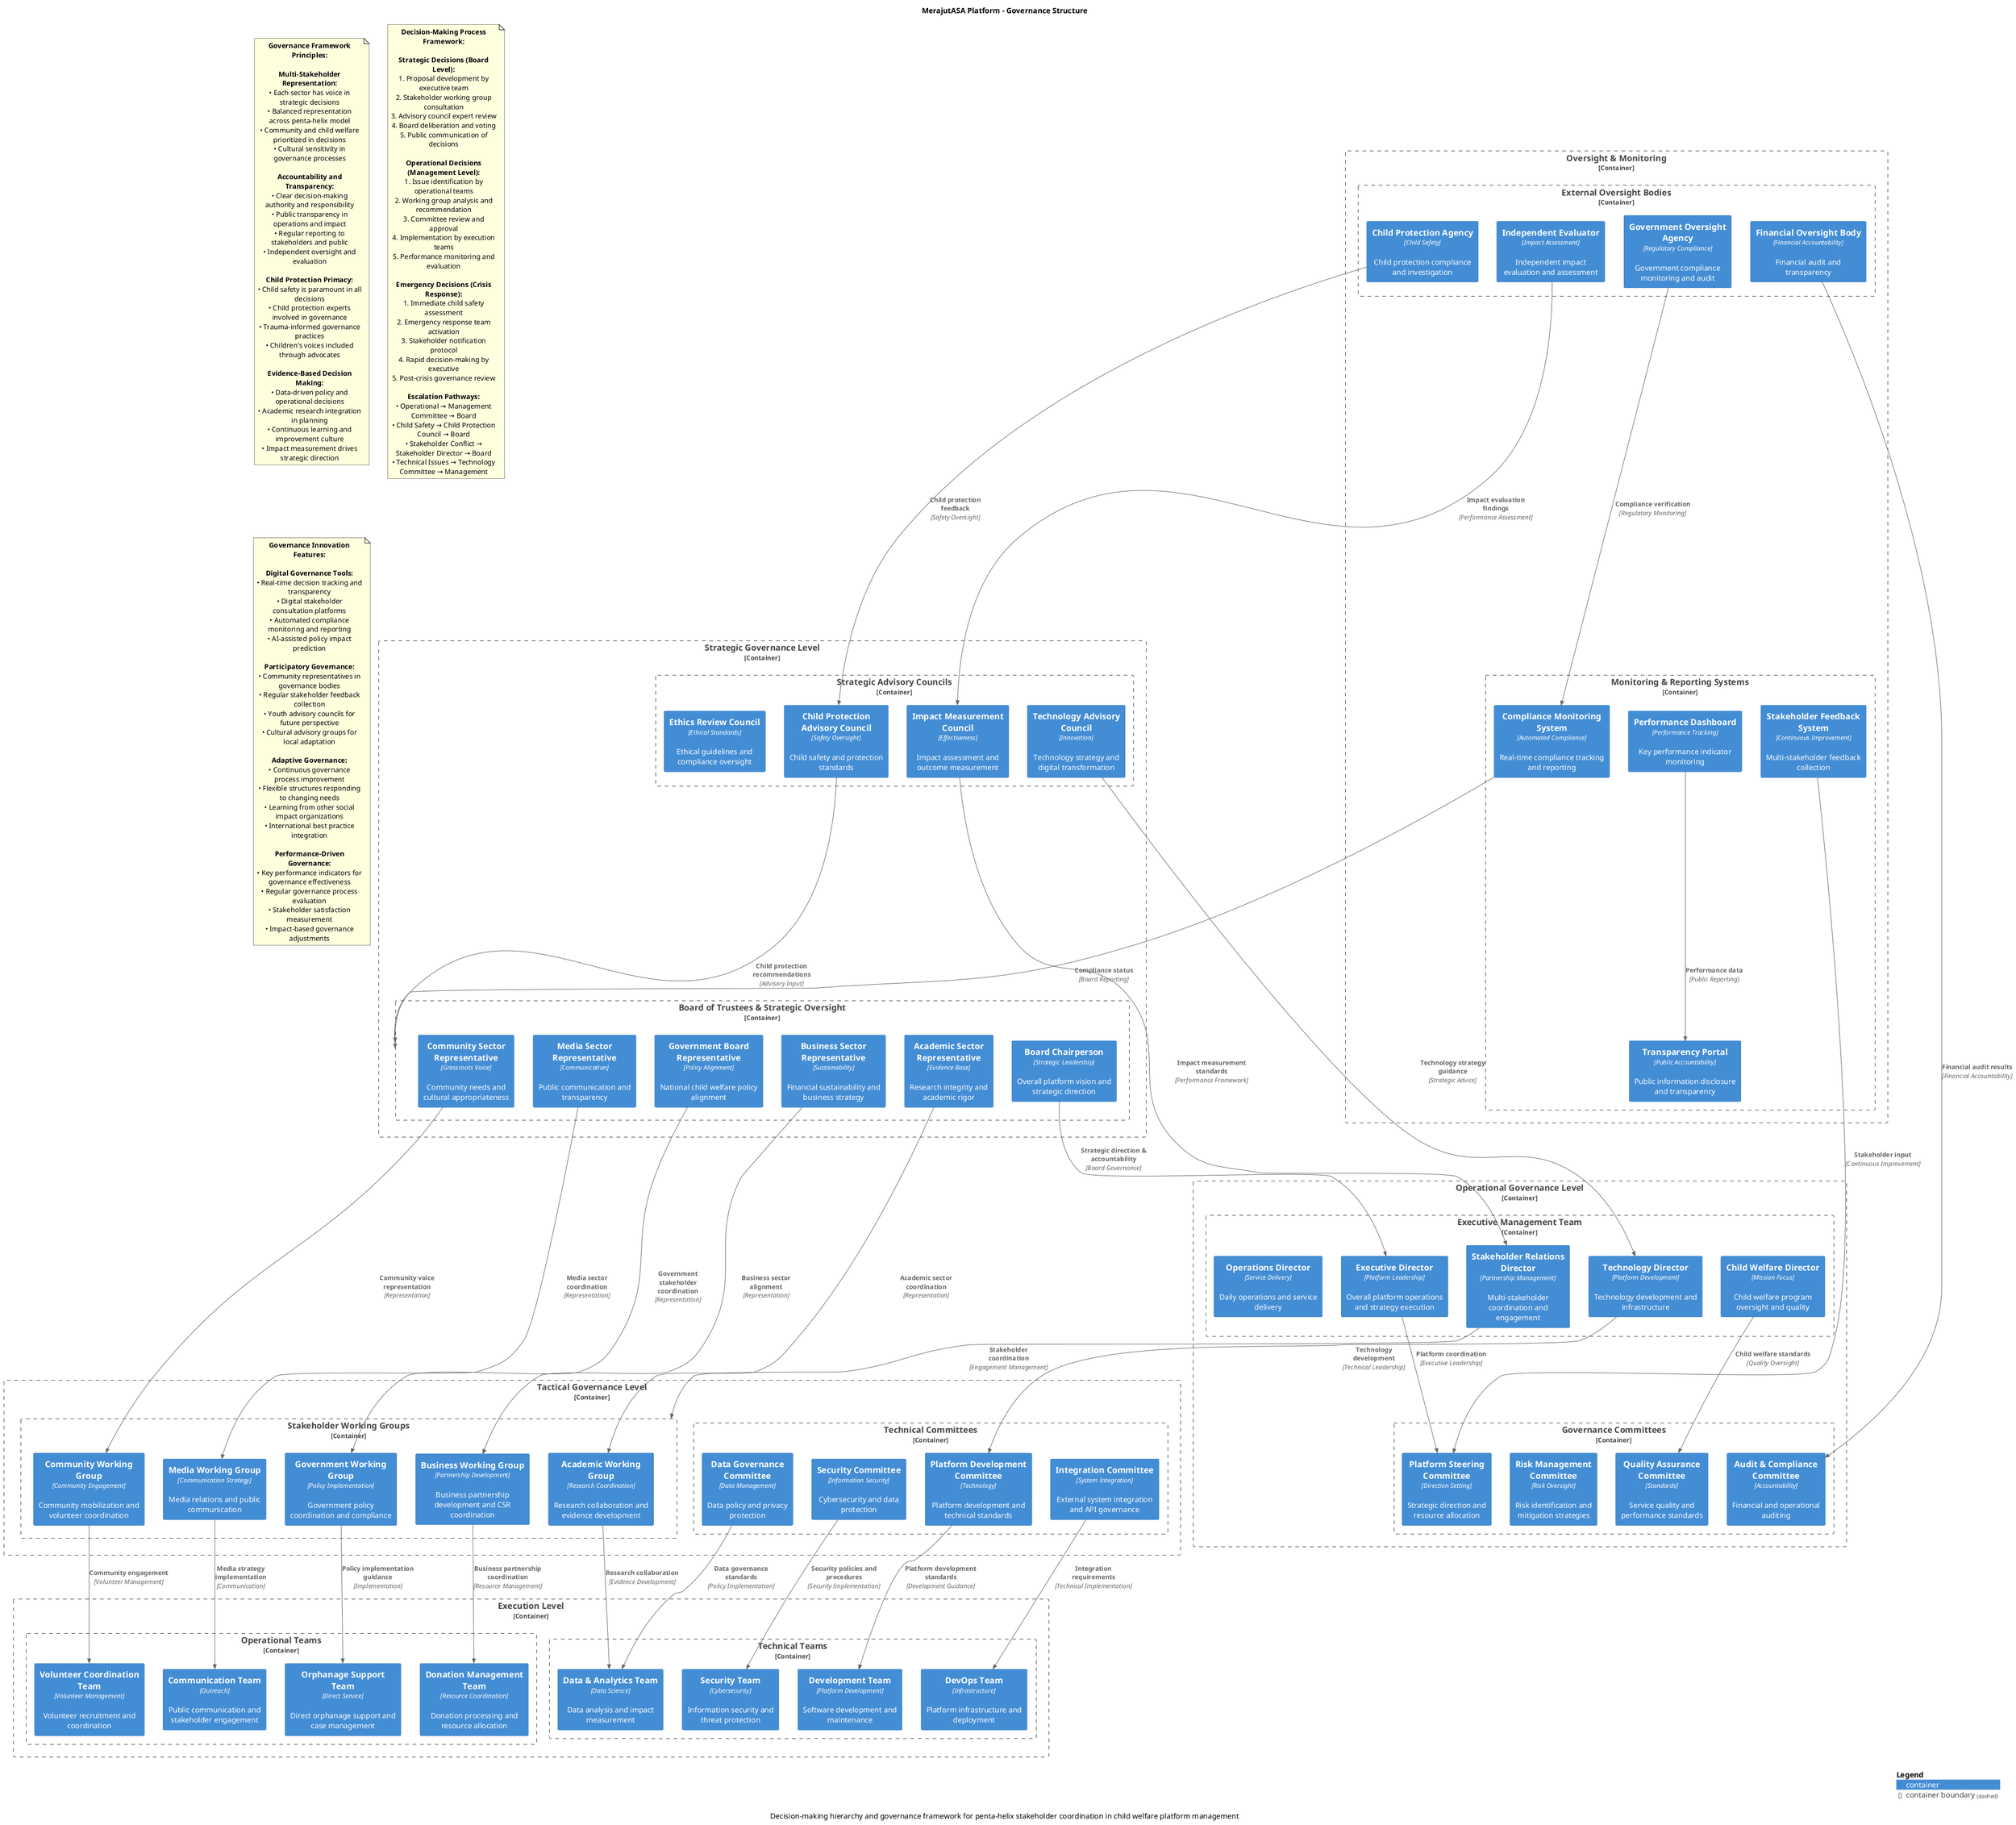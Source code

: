 @startuml governance-structure
!include <C4/C4_Container>

!define TITLE "MerajutASA Platform - Governance Structure"
!define DESCRIPTION "Decision-making hierarchy and governance framework for penta-helix stakeholder coordination in child welfare platform management"

title TITLE
caption DESCRIPTION

' Strategic Governance Level
Container_Boundary(strategic_governance, "Strategic Governance Level") {
    
    Container_Boundary(board_of_trustees, "Board of Trustees & Strategic Oversight") {
        Container(board_chair, "Board Chairperson", "Strategic Leadership", "Overall platform vision and strategic direction")
        Container(government_representative, "Government Board Representative", "Policy Alignment", "National child welfare policy alignment")
        Container(business_representative, "Business Sector Representative", "Sustainability", "Financial sustainability and business strategy")
        Container(academic_representative, "Academic Sector Representative", "Evidence Base", "Research integrity and academic rigor")
        Container(community_representative, "Community Sector Representative", "Grassroots Voice", "Community needs and cultural appropriateness")
        Container(media_representative, "Media Sector Representative", "Communication", "Public communication and transparency")
    }
    
    Container_Boundary(advisory_councils, "Strategic Advisory Councils") {
        Container(child_protection_council, "Child Protection Advisory Council", "Safety Oversight", "Child safety and protection standards")
        Container(technology_council, "Technology Advisory Council", "Innovation", "Technology strategy and digital transformation")
        Container(impact_council, "Impact Measurement Council", "Effectiveness", "Impact assessment and outcome measurement")
        Container(ethics_council, "Ethics Review Council", "Ethical Standards", "Ethical guidelines and compliance oversight")
    }
}

' Operational Governance Level
Container_Boundary(operational_governance, "Operational Governance Level") {
    
    Container_Boundary(executive_management, "Executive Management Team") {
        Container(executive_director, "Executive Director", "Platform Leadership", "Overall platform operations and strategy execution")
        Container(child_welfare_director, "Child Welfare Director", "Mission Focus", "Child welfare program oversight and quality")
        Container(technology_director, "Technology Director", "Platform Development", "Technology development and infrastructure")
        Container(stakeholder_director, "Stakeholder Relations Director", "Partnership Management", "Multi-stakeholder coordination and engagement")
        Container(operations_director, "Operations Director", "Service Delivery", "Daily operations and service delivery")
    }
    
    Container_Boundary(governance_committees, "Governance Committees") {
        Container(steering_committee, "Platform Steering Committee", "Direction Setting", "Strategic direction and resource allocation")
        Container(quality_committee, "Quality Assurance Committee", "Standards", "Service quality and performance standards")
        Container(risk_committee, "Risk Management Committee", "Risk Oversight", "Risk identification and mitigation strategies")
        Container(audit_committee, "Audit & Compliance Committee", "Accountability", "Financial and operational auditing")
    }
}

' Tactical Governance Level
Container_Boundary(tactical_governance, "Tactical Governance Level") {
    
    Container_Boundary(stakeholder_working_groups, "Stakeholder Working Groups") {
        Container(government_working_group, "Government Working Group", "Policy Implementation", "Government policy coordination and compliance")
        Container(business_working_group, "Business Working Group", "Partnership Development", "Business partnership development and CSR coordination")
        Container(academic_working_group, "Academic Working Group", "Research Coordination", "Research collaboration and evidence development")
        Container(community_working_group, "Community Working Group", "Community Engagement", "Community mobilization and volunteer coordination")
        Container(media_working_group, "Media Working Group", "Communication Strategy", "Media relations and public communication")
    }
    
    Container_Boundary(technical_committees, "Technical Committees") {
        Container(data_governance_committee, "Data Governance Committee", "Data Management", "Data policy and privacy protection")
        Container(security_committee, "Security Committee", "Information Security", "Cybersecurity and data protection")
        Container(platform_committee, "Platform Development Committee", "Technology", "Platform development and technical standards")
        Container(integration_committee, "Integration Committee", "System Integration", "External system integration and API governance")
    }
}

' Execution Level
Container_Boundary(execution_level, "Execution Level") {
    
    Container_Boundary(operational_teams, "Operational Teams") {
        Container(orphanage_support_team, "Orphanage Support Team", "Direct Service", "Direct orphanage support and case management")
        Container(volunteer_coordination_team, "Volunteer Coordination Team", "Volunteer Management", "Volunteer recruitment and coordination")
        Container(donation_management_team, "Donation Management Team", "Resource Coordination", "Donation processing and resource allocation")
        Container(communication_team, "Communication Team", "Outreach", "Public communication and stakeholder engagement")
    }
    
    Container_Boundary(technical_teams, "Technical Teams") {
        Container(development_team, "Development Team", "Platform Development", "Software development and maintenance")
        Container(devops_team, "DevOps Team", "Infrastructure", "Platform infrastructure and deployment")
        Container(data_team, "Data & Analytics Team", "Data Science", "Data analysis and impact measurement")
        Container(security_team, "Security Team", "Cybersecurity", "Information security and threat protection")
    }
}

' Oversight and Monitoring
Container_Boundary(oversight_monitoring, "Oversight & Monitoring") {
    
    Container_Boundary(external_oversight, "External Oversight Bodies") {
        Container(government_oversight, "Government Oversight Agency", "Regulatory Compliance", "Government compliance monitoring and audit")
        Container(child_protection_agency, "Child Protection Agency", "Child Safety", "Child protection compliance and investigation")
        Container(financial_oversight, "Financial Oversight Body", "Financial Accountability", "Financial audit and transparency")
        Container(independent_evaluator, "Independent Evaluator", "Impact Assessment", "Independent impact evaluation and assessment")
    }
    
    Container_Boundary(monitoring_systems, "Monitoring & Reporting Systems") {
        Container(compliance_monitoring, "Compliance Monitoring System", "Automated Compliance", "Real-time compliance tracking and reporting")
        Container(performance_dashboard, "Performance Dashboard", "Performance Tracking", "Key performance indicator monitoring")
        Container(stakeholder_feedback, "Stakeholder Feedback System", "Continuous Improvement", "Multi-stakeholder feedback collection")
        Container(transparency_portal, "Transparency Portal", "Public Accountability", "Public information disclosure and transparency")
    }
}

' Governance Relationships and Decision Flows

' Strategic Level Decision Flow
Rel(board_chair, executive_director, "Strategic direction & accountability", "Board Governance")
Rel(child_protection_council, board_of_trustees, "Child protection recommendations", "Advisory Input")
Rel(technology_council, technology_director, "Technology strategy guidance", "Strategic Advice")
Rel(impact_council, stakeholder_director, "Impact measurement standards", "Performance Framework")

' Board Composition and Representation
Rel(government_representative, government_working_group, "Government stakeholder coordination", "Representation")
Rel(business_representative, business_working_group, "Business sector alignment", "Representation")
Rel(academic_representative, academic_working_group, "Academic sector coordination", "Representation")
Rel(community_representative, community_working_group, "Community voice representation", "Representation")
Rel(media_representative, media_working_group, "Media sector coordination", "Representation")

' Executive Management Coordination
Rel(executive_director, steering_committee, "Platform coordination", "Executive Leadership")
Rel(child_welfare_director, quality_committee, "Child welfare standards", "Quality Oversight")
Rel(technology_director, platform_committee, "Technology development", "Technical Leadership")
Rel(stakeholder_director, stakeholder_working_groups, "Stakeholder coordination", "Engagement Management")

' Working Group to Operational Teams
Rel(government_working_group, orphanage_support_team, "Policy implementation guidance", "Implementation")
Rel(business_working_group, donation_management_team, "Business partnership coordination", "Resource Management")
Rel(academic_working_group, data_team, "Research collaboration", "Evidence Development")
Rel(community_working_group, volunteer_coordination_team, "Community engagement", "Volunteer Management")
Rel(media_working_group, communication_team, "Media strategy implementation", "Communication")

' Technical Committee Coordination
Rel(data_governance_committee, data_team, "Data governance standards", "Policy Implementation")
Rel(security_committee, security_team, "Security policies and procedures", "Security Implementation")
Rel(platform_committee, development_team, "Platform development standards", "Development Guidance")
Rel(integration_committee, devops_team, "Integration requirements", "Technical Implementation")

' Oversight and Monitoring Relationships
Rel(government_oversight, compliance_monitoring, "Compliance verification", "Regulatory Monitoring")
Rel(child_protection_agency, child_protection_council, "Child protection feedback", "Safety Oversight")
Rel(financial_oversight, audit_committee, "Financial audit results", "Financial Accountability")
Rel(independent_evaluator, impact_council, "Impact evaluation findings", "Performance Assessment")

' Transparency and Accountability
Rel(performance_dashboard, transparency_portal, "Performance data", "Public Reporting")
Rel(stakeholder_feedback, steering_committee, "Stakeholder input", "Continuous Improvement")
Rel(compliance_monitoring, board_of_trustees, "Compliance status", "Board Reporting")

SHOW_LEGEND()

note as governance_principles
**Governance Framework Principles:**

**Multi-Stakeholder Representation:**
• Each sector has voice in strategic decisions
• Balanced representation across penta-helix model
• Community and child welfare prioritized in decisions
• Cultural sensitivity in governance processes

**Accountability and Transparency:**
• Clear decision-making authority and responsibility
• Public transparency in operations and impact
• Regular reporting to stakeholders and public
• Independent oversight and evaluation

**Child Protection Primacy:**
• Child safety is paramount in all decisions
• Child protection experts involved in governance
• Trauma-informed governance practices
• Children's voices included through advocates

**Evidence-Based Decision Making:**
• Data-driven policy and operational decisions
• Academic research integration in planning
• Continuous learning and improvement culture
• Impact measurement drives strategic direction
end note

note as decision_making_process
**Decision-Making Process Framework:**

**Strategic Decisions (Board Level):**
1. Proposal development by executive team
2. Stakeholder working group consultation
3. Advisory council expert review
4. Board deliberation and voting
5. Public communication of decisions

**Operational Decisions (Management Level):**
1. Issue identification by operational teams
2. Working group analysis and recommendation
3. Committee review and approval
4. Implementation by execution teams
5. Performance monitoring and evaluation

**Emergency Decisions (Crisis Response):**
1. Immediate child safety assessment
2. Emergency response team activation
3. Stakeholder notification protocol
4. Rapid decision-making by executive
5. Post-crisis governance review

**Escalation Pathways:**
• Operational → Management Committee → Board
• Child Safety → Child Protection Council → Board
• Stakeholder Conflict → Stakeholder Director → Board
• Technical Issues → Technology Committee → Management
end note

note as governance_innovation
**Governance Innovation Features:**

**Digital Governance Tools:**
• Real-time decision tracking and transparency
• Digital stakeholder consultation platforms
• Automated compliance monitoring and reporting
• AI-assisted policy impact prediction

**Participatory Governance:**
• Community representatives in governance bodies
• Regular stakeholder feedback collection
• Youth advisory councils for future perspective
• Cultural advisory groups for local adaptation

**Adaptive Governance:**
• Continuous governance process improvement
• Flexible structures responding to changing needs
• Learning from other social impact organizations
• International best practice integration

**Performance-Driven Governance:**
• Key performance indicators for governance effectiveness
• Regular governance process evaluation
• Stakeholder satisfaction measurement
• Impact-based governance adjustments
end note

@enduml